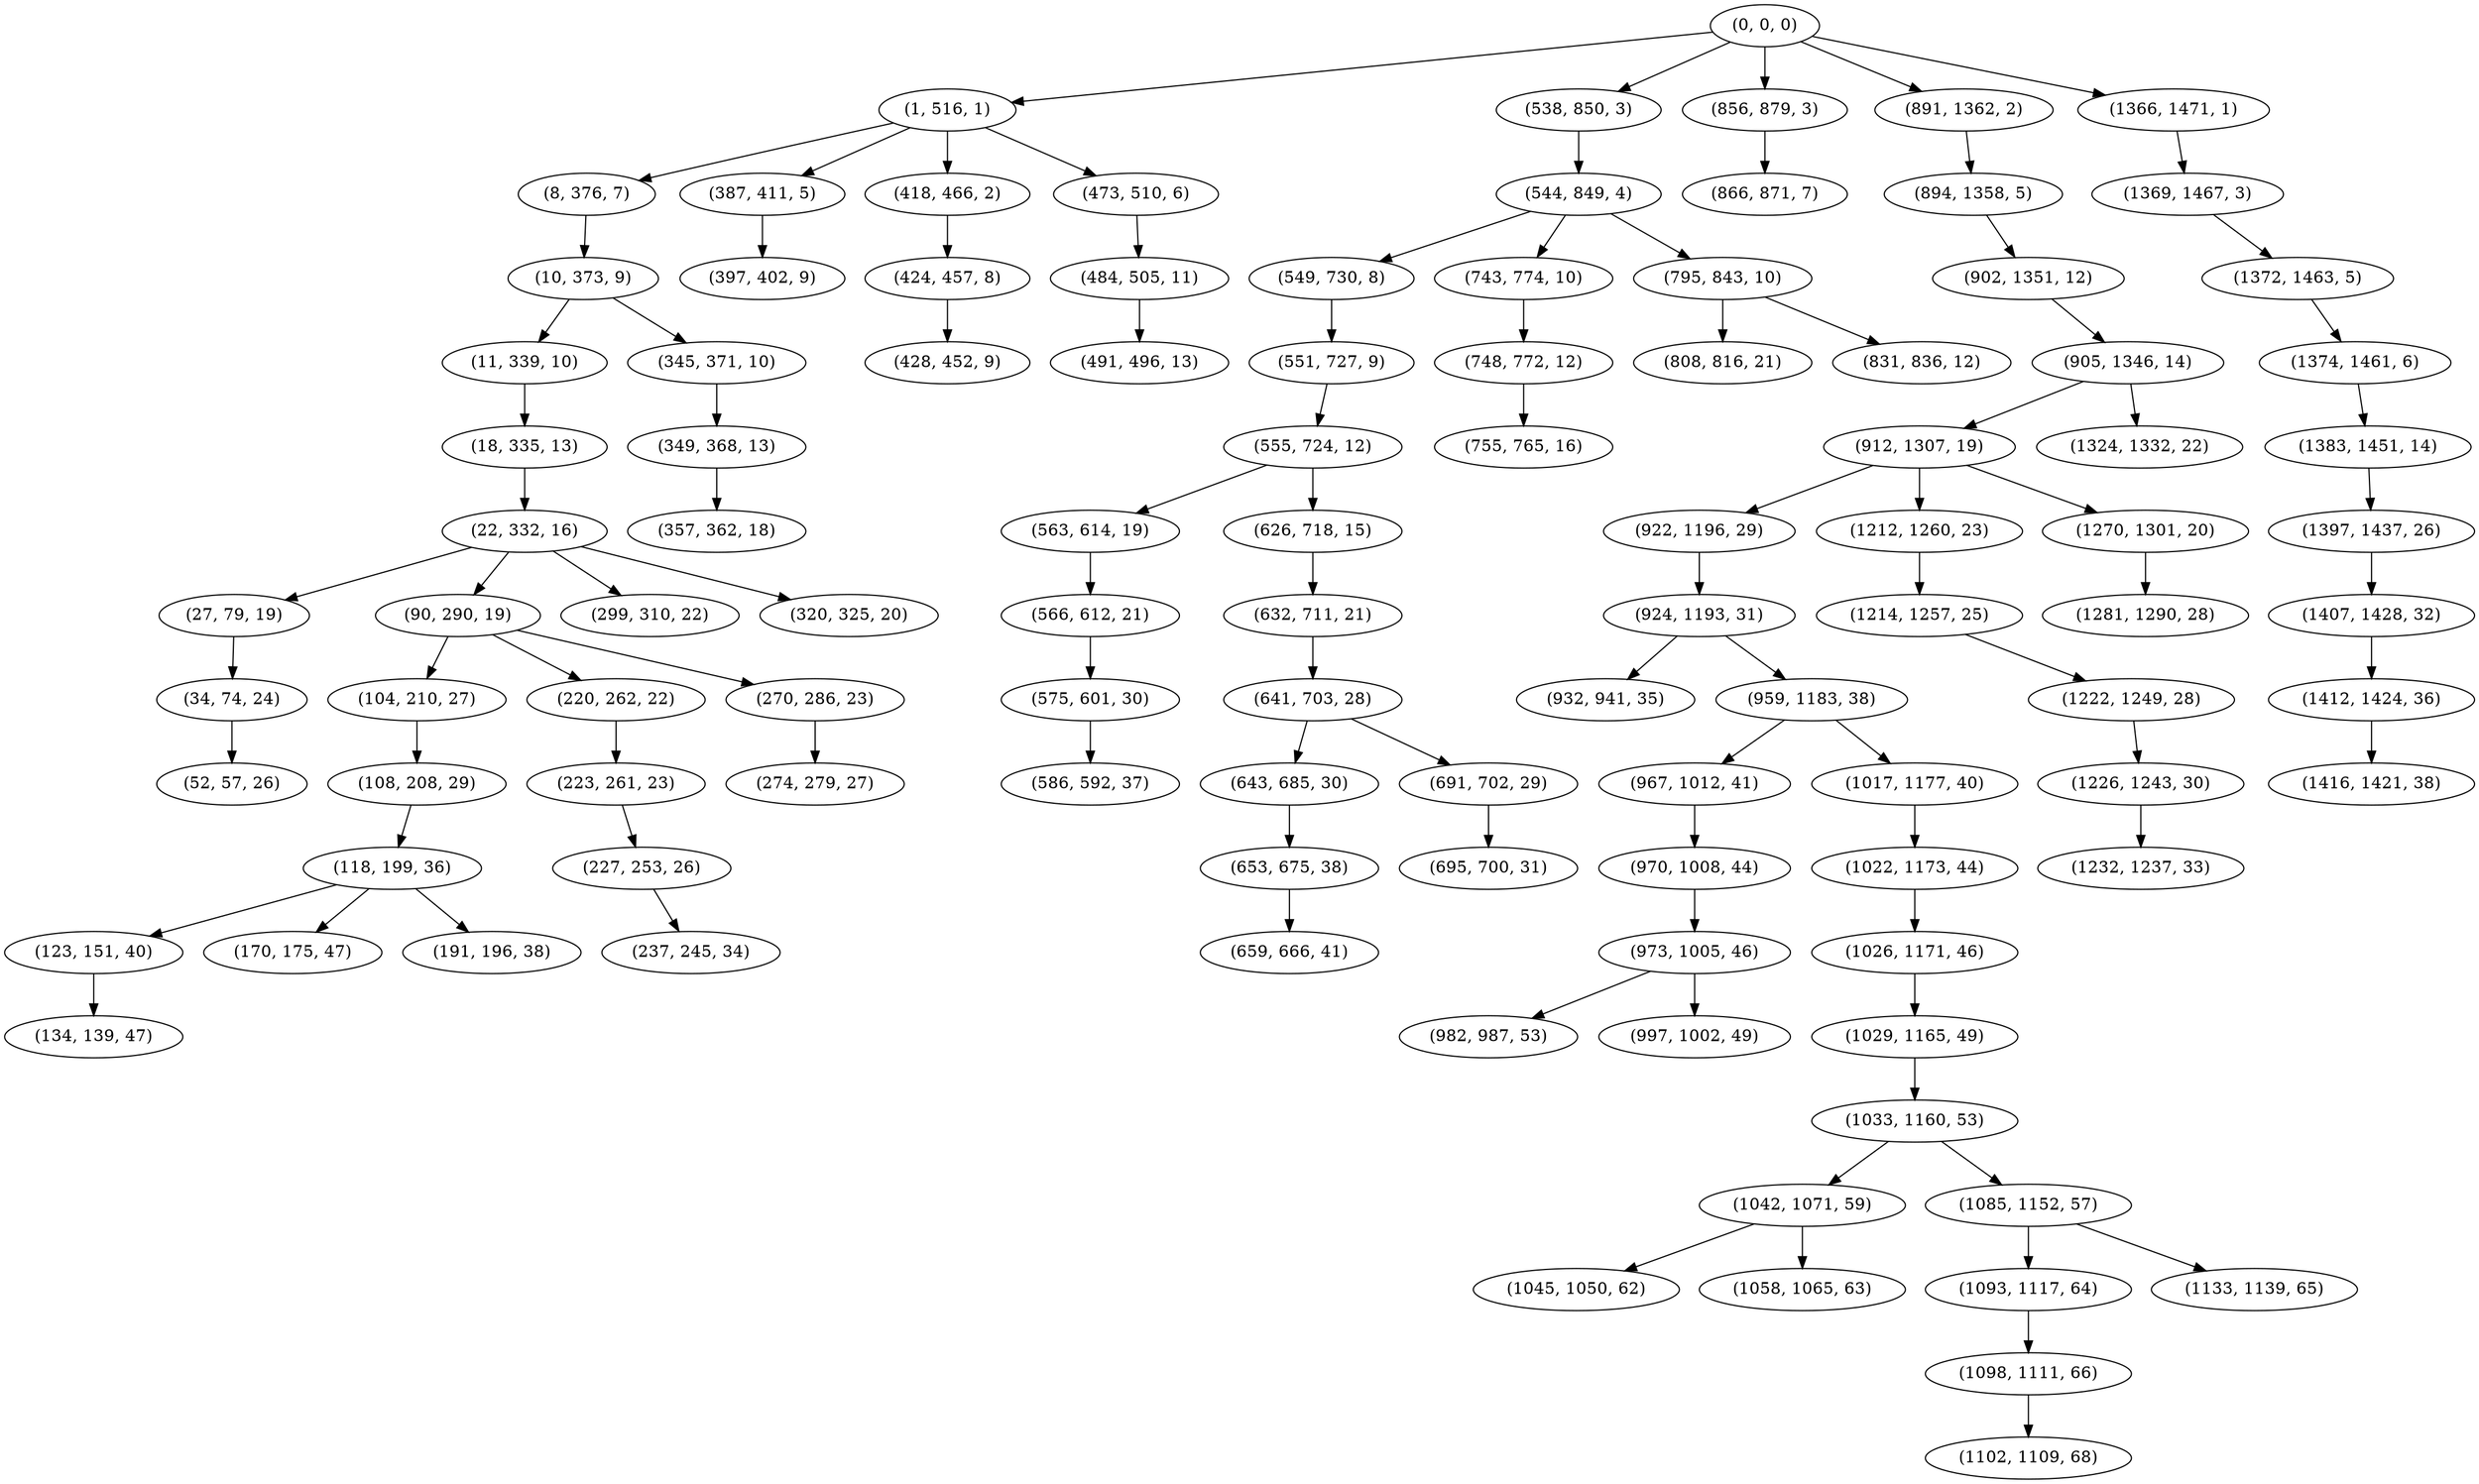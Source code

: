 digraph tree {
    "(0, 0, 0)";
    "(1, 516, 1)";
    "(8, 376, 7)";
    "(10, 373, 9)";
    "(11, 339, 10)";
    "(18, 335, 13)";
    "(22, 332, 16)";
    "(27, 79, 19)";
    "(34, 74, 24)";
    "(52, 57, 26)";
    "(90, 290, 19)";
    "(104, 210, 27)";
    "(108, 208, 29)";
    "(118, 199, 36)";
    "(123, 151, 40)";
    "(134, 139, 47)";
    "(170, 175, 47)";
    "(191, 196, 38)";
    "(220, 262, 22)";
    "(223, 261, 23)";
    "(227, 253, 26)";
    "(237, 245, 34)";
    "(270, 286, 23)";
    "(274, 279, 27)";
    "(299, 310, 22)";
    "(320, 325, 20)";
    "(345, 371, 10)";
    "(349, 368, 13)";
    "(357, 362, 18)";
    "(387, 411, 5)";
    "(397, 402, 9)";
    "(418, 466, 2)";
    "(424, 457, 8)";
    "(428, 452, 9)";
    "(473, 510, 6)";
    "(484, 505, 11)";
    "(491, 496, 13)";
    "(538, 850, 3)";
    "(544, 849, 4)";
    "(549, 730, 8)";
    "(551, 727, 9)";
    "(555, 724, 12)";
    "(563, 614, 19)";
    "(566, 612, 21)";
    "(575, 601, 30)";
    "(586, 592, 37)";
    "(626, 718, 15)";
    "(632, 711, 21)";
    "(641, 703, 28)";
    "(643, 685, 30)";
    "(653, 675, 38)";
    "(659, 666, 41)";
    "(691, 702, 29)";
    "(695, 700, 31)";
    "(743, 774, 10)";
    "(748, 772, 12)";
    "(755, 765, 16)";
    "(795, 843, 10)";
    "(808, 816, 21)";
    "(831, 836, 12)";
    "(856, 879, 3)";
    "(866, 871, 7)";
    "(891, 1362, 2)";
    "(894, 1358, 5)";
    "(902, 1351, 12)";
    "(905, 1346, 14)";
    "(912, 1307, 19)";
    "(922, 1196, 29)";
    "(924, 1193, 31)";
    "(932, 941, 35)";
    "(959, 1183, 38)";
    "(967, 1012, 41)";
    "(970, 1008, 44)";
    "(973, 1005, 46)";
    "(982, 987, 53)";
    "(997, 1002, 49)";
    "(1017, 1177, 40)";
    "(1022, 1173, 44)";
    "(1026, 1171, 46)";
    "(1029, 1165, 49)";
    "(1033, 1160, 53)";
    "(1042, 1071, 59)";
    "(1045, 1050, 62)";
    "(1058, 1065, 63)";
    "(1085, 1152, 57)";
    "(1093, 1117, 64)";
    "(1098, 1111, 66)";
    "(1102, 1109, 68)";
    "(1133, 1139, 65)";
    "(1212, 1260, 23)";
    "(1214, 1257, 25)";
    "(1222, 1249, 28)";
    "(1226, 1243, 30)";
    "(1232, 1237, 33)";
    "(1270, 1301, 20)";
    "(1281, 1290, 28)";
    "(1324, 1332, 22)";
    "(1366, 1471, 1)";
    "(1369, 1467, 3)";
    "(1372, 1463, 5)";
    "(1374, 1461, 6)";
    "(1383, 1451, 14)";
    "(1397, 1437, 26)";
    "(1407, 1428, 32)";
    "(1412, 1424, 36)";
    "(1416, 1421, 38)";
    "(0, 0, 0)" -> "(1, 516, 1)";
    "(0, 0, 0)" -> "(538, 850, 3)";
    "(0, 0, 0)" -> "(856, 879, 3)";
    "(0, 0, 0)" -> "(891, 1362, 2)";
    "(0, 0, 0)" -> "(1366, 1471, 1)";
    "(1, 516, 1)" -> "(8, 376, 7)";
    "(1, 516, 1)" -> "(387, 411, 5)";
    "(1, 516, 1)" -> "(418, 466, 2)";
    "(1, 516, 1)" -> "(473, 510, 6)";
    "(8, 376, 7)" -> "(10, 373, 9)";
    "(10, 373, 9)" -> "(11, 339, 10)";
    "(10, 373, 9)" -> "(345, 371, 10)";
    "(11, 339, 10)" -> "(18, 335, 13)";
    "(18, 335, 13)" -> "(22, 332, 16)";
    "(22, 332, 16)" -> "(27, 79, 19)";
    "(22, 332, 16)" -> "(90, 290, 19)";
    "(22, 332, 16)" -> "(299, 310, 22)";
    "(22, 332, 16)" -> "(320, 325, 20)";
    "(27, 79, 19)" -> "(34, 74, 24)";
    "(34, 74, 24)" -> "(52, 57, 26)";
    "(90, 290, 19)" -> "(104, 210, 27)";
    "(90, 290, 19)" -> "(220, 262, 22)";
    "(90, 290, 19)" -> "(270, 286, 23)";
    "(104, 210, 27)" -> "(108, 208, 29)";
    "(108, 208, 29)" -> "(118, 199, 36)";
    "(118, 199, 36)" -> "(123, 151, 40)";
    "(118, 199, 36)" -> "(170, 175, 47)";
    "(118, 199, 36)" -> "(191, 196, 38)";
    "(123, 151, 40)" -> "(134, 139, 47)";
    "(220, 262, 22)" -> "(223, 261, 23)";
    "(223, 261, 23)" -> "(227, 253, 26)";
    "(227, 253, 26)" -> "(237, 245, 34)";
    "(270, 286, 23)" -> "(274, 279, 27)";
    "(345, 371, 10)" -> "(349, 368, 13)";
    "(349, 368, 13)" -> "(357, 362, 18)";
    "(387, 411, 5)" -> "(397, 402, 9)";
    "(418, 466, 2)" -> "(424, 457, 8)";
    "(424, 457, 8)" -> "(428, 452, 9)";
    "(473, 510, 6)" -> "(484, 505, 11)";
    "(484, 505, 11)" -> "(491, 496, 13)";
    "(538, 850, 3)" -> "(544, 849, 4)";
    "(544, 849, 4)" -> "(549, 730, 8)";
    "(544, 849, 4)" -> "(743, 774, 10)";
    "(544, 849, 4)" -> "(795, 843, 10)";
    "(549, 730, 8)" -> "(551, 727, 9)";
    "(551, 727, 9)" -> "(555, 724, 12)";
    "(555, 724, 12)" -> "(563, 614, 19)";
    "(555, 724, 12)" -> "(626, 718, 15)";
    "(563, 614, 19)" -> "(566, 612, 21)";
    "(566, 612, 21)" -> "(575, 601, 30)";
    "(575, 601, 30)" -> "(586, 592, 37)";
    "(626, 718, 15)" -> "(632, 711, 21)";
    "(632, 711, 21)" -> "(641, 703, 28)";
    "(641, 703, 28)" -> "(643, 685, 30)";
    "(641, 703, 28)" -> "(691, 702, 29)";
    "(643, 685, 30)" -> "(653, 675, 38)";
    "(653, 675, 38)" -> "(659, 666, 41)";
    "(691, 702, 29)" -> "(695, 700, 31)";
    "(743, 774, 10)" -> "(748, 772, 12)";
    "(748, 772, 12)" -> "(755, 765, 16)";
    "(795, 843, 10)" -> "(808, 816, 21)";
    "(795, 843, 10)" -> "(831, 836, 12)";
    "(856, 879, 3)" -> "(866, 871, 7)";
    "(891, 1362, 2)" -> "(894, 1358, 5)";
    "(894, 1358, 5)" -> "(902, 1351, 12)";
    "(902, 1351, 12)" -> "(905, 1346, 14)";
    "(905, 1346, 14)" -> "(912, 1307, 19)";
    "(905, 1346, 14)" -> "(1324, 1332, 22)";
    "(912, 1307, 19)" -> "(922, 1196, 29)";
    "(912, 1307, 19)" -> "(1212, 1260, 23)";
    "(912, 1307, 19)" -> "(1270, 1301, 20)";
    "(922, 1196, 29)" -> "(924, 1193, 31)";
    "(924, 1193, 31)" -> "(932, 941, 35)";
    "(924, 1193, 31)" -> "(959, 1183, 38)";
    "(959, 1183, 38)" -> "(967, 1012, 41)";
    "(959, 1183, 38)" -> "(1017, 1177, 40)";
    "(967, 1012, 41)" -> "(970, 1008, 44)";
    "(970, 1008, 44)" -> "(973, 1005, 46)";
    "(973, 1005, 46)" -> "(982, 987, 53)";
    "(973, 1005, 46)" -> "(997, 1002, 49)";
    "(1017, 1177, 40)" -> "(1022, 1173, 44)";
    "(1022, 1173, 44)" -> "(1026, 1171, 46)";
    "(1026, 1171, 46)" -> "(1029, 1165, 49)";
    "(1029, 1165, 49)" -> "(1033, 1160, 53)";
    "(1033, 1160, 53)" -> "(1042, 1071, 59)";
    "(1033, 1160, 53)" -> "(1085, 1152, 57)";
    "(1042, 1071, 59)" -> "(1045, 1050, 62)";
    "(1042, 1071, 59)" -> "(1058, 1065, 63)";
    "(1085, 1152, 57)" -> "(1093, 1117, 64)";
    "(1085, 1152, 57)" -> "(1133, 1139, 65)";
    "(1093, 1117, 64)" -> "(1098, 1111, 66)";
    "(1098, 1111, 66)" -> "(1102, 1109, 68)";
    "(1212, 1260, 23)" -> "(1214, 1257, 25)";
    "(1214, 1257, 25)" -> "(1222, 1249, 28)";
    "(1222, 1249, 28)" -> "(1226, 1243, 30)";
    "(1226, 1243, 30)" -> "(1232, 1237, 33)";
    "(1270, 1301, 20)" -> "(1281, 1290, 28)";
    "(1366, 1471, 1)" -> "(1369, 1467, 3)";
    "(1369, 1467, 3)" -> "(1372, 1463, 5)";
    "(1372, 1463, 5)" -> "(1374, 1461, 6)";
    "(1374, 1461, 6)" -> "(1383, 1451, 14)";
    "(1383, 1451, 14)" -> "(1397, 1437, 26)";
    "(1397, 1437, 26)" -> "(1407, 1428, 32)";
    "(1407, 1428, 32)" -> "(1412, 1424, 36)";
    "(1412, 1424, 36)" -> "(1416, 1421, 38)";
}
